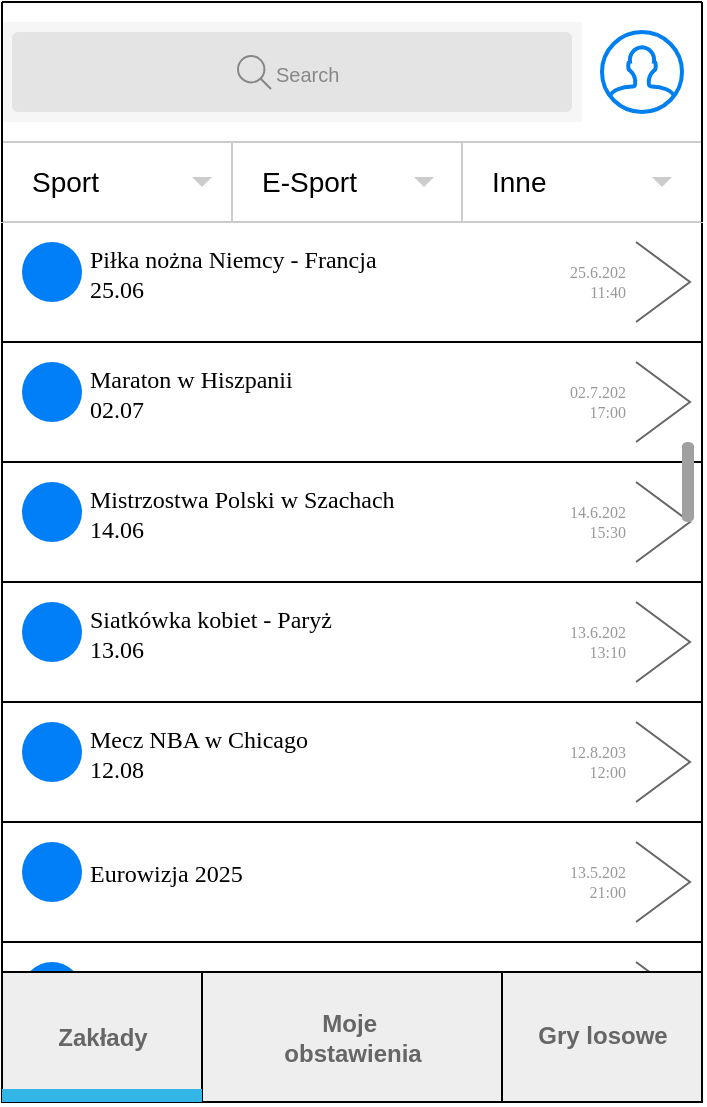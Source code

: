<mxfile version="27.0.6">
  <diagram name="Page-1" id="MGUYogNoVj9ggv2rBeZF">
    <mxGraphModel dx="1188" dy="659" grid="1" gridSize="10" guides="1" tooltips="1" connect="1" arrows="1" fold="1" page="1" pageScale="1" pageWidth="350" pageHeight="625" background="#ffffff" math="0" shadow="0">
      <root>
        <mxCell id="0" />
        <mxCell id="1" parent="0" />
        <mxCell id="UgLzqwO8WUcNo-VI_L2k-13" value="" style="shape=rect;fillColor=#F6F6F6;strokeColor=none;" parent="1" vertex="1">
          <mxGeometry y="20" width="290" height="50" as="geometry" />
        </mxCell>
        <mxCell id="UgLzqwO8WUcNo-VI_L2k-14" value="" style="html=1;strokeWidth=1;shadow=0;dashed=0;shape=mxgraph.ios7ui.marginRect;rx=3;ry=3;rectMargin=5;fillColor=#E4E4E4;strokeColor=none;" parent="UgLzqwO8WUcNo-VI_L2k-13" vertex="1">
          <mxGeometry width="290" height="50" as="geometry" />
        </mxCell>
        <mxCell id="UgLzqwO8WUcNo-VI_L2k-15" value="&lt;font style=&quot;font-size: 10px;&quot;&gt;Search&lt;/font&gt;" style="shape=mxgraph.ios7.icons.looking_glass;strokeColor=#878789;fillColor=none;fontColor=#878789;labelPosition=right;verticalLabelPosition=middle;align=left;verticalAlign=middle;fontSize=6;fontStyle=0;spacingTop=2;sketch=0;html=1;" parent="UgLzqwO8WUcNo-VI_L2k-13" vertex="1">
          <mxGeometry x="0.5" y="0.5" width="16.5" height="16.5" relative="1" as="geometry">
            <mxPoint x="-27" y="-8" as="offset" />
          </mxGeometry>
        </mxCell>
        <mxCell id="UgLzqwO8WUcNo-VI_L2k-25" value="" style="endArrow=none;html=1;rounded=0;" parent="1" edge="1">
          <mxGeometry width="50" height="50" relative="1" as="geometry">
            <mxPoint y="120" as="sourcePoint" />
            <mxPoint x="349" y="120" as="targetPoint" />
          </mxGeometry>
        </mxCell>
        <mxCell id="UgLzqwO8WUcNo-VI_L2k-28" value="" style="endArrow=none;html=1;rounded=0;" parent="1" edge="1">
          <mxGeometry width="50" height="50" relative="1" as="geometry">
            <mxPoint y="80" as="sourcePoint" />
            <mxPoint x="349" y="80" as="targetPoint" />
          </mxGeometry>
        </mxCell>
        <mxCell id="UgLzqwO8WUcNo-VI_L2k-31" value="" style="shape=rect;strokeColor=default;fillColor=default;gradientColor=none;shadow=0;sketch=0;hachureGap=4;pointerEvents=0;fontFamily=Architects Daughter;fontSource=https%3A%2F%2Ffonts.googleapis.com%2Fcss%3Ffamily%3DArchitects%2BDaughter;fontSize=20;" parent="1" vertex="1">
          <mxGeometry y="120" width="350" height="60" as="geometry" />
        </mxCell>
        <mxCell id="UgLzqwO8WUcNo-VI_L2k-32" value="&lt;font style=&quot;font-size: 12px;&quot;&gt;Piłka nożna Niemcy - Francja&lt;/font&gt;&lt;div&gt;&lt;font style=&quot;font-size: 12px;&quot;&gt;25.06&lt;/font&gt;&lt;/div&gt;" style="shape=ellipse;strokeColor=none;fillColor=#007FF8;fontSize=8;fontColor=#000000;align=left;spacingTop=1;spacingLeft=2;labelPosition=right;verticalLabelPosition=middle;verticalAlign=middle;sketch=0;hachureGap=4;pointerEvents=0;fontFamily=Verdana;html=1;" parent="UgLzqwO8WUcNo-VI_L2k-31" vertex="1">
          <mxGeometry width="30" height="30" relative="1" as="geometry">
            <mxPoint x="10" y="10" as="offset" />
          </mxGeometry>
        </mxCell>
        <mxCell id="UgLzqwO8WUcNo-VI_L2k-33" value="25.6.202&lt;div&gt;11:40&lt;/div&gt;" style="shape=mxgraph.ios7.misc.right;strokeColor=#666666;labelPosition=left;verticalLabelPosition=middle;align=right;verticalAlign=middle;fontSize=8;spacingRight=4;fontColor=#999999;sketch=0;hachureGap=4;pointerEvents=0;fontFamily=Verdana;html=1;" parent="UgLzqwO8WUcNo-VI_L2k-31" vertex="1">
          <mxGeometry x="1" width="27" height="40" relative="1" as="geometry">
            <mxPoint x="-33" y="10" as="offset" />
          </mxGeometry>
        </mxCell>
        <mxCell id="UgLzqwO8WUcNo-VI_L2k-42" value="" style="shape=rect;strokeColor=default;fillColor=default;gradientColor=none;shadow=0;sketch=0;hachureGap=4;pointerEvents=0;fontFamily=Architects Daughter;fontSource=https%3A%2F%2Ffonts.googleapis.com%2Fcss%3Ffamily%3DArchitects%2BDaughter;fontSize=20;" parent="1" vertex="1">
          <mxGeometry y="180" width="350" height="60" as="geometry" />
        </mxCell>
        <mxCell id="UgLzqwO8WUcNo-VI_L2k-43" value="&lt;span style=&quot;font-size: 12px;&quot;&gt;Maraton w Hiszpanii&lt;/span&gt;&lt;div&gt;&lt;span style=&quot;font-size: 12px;&quot;&gt;02.07&lt;/span&gt;&lt;/div&gt;" style="shape=ellipse;strokeColor=none;fillColor=#007FF8;fontSize=8;fontColor=#000000;align=left;spacingTop=1;spacingLeft=2;labelPosition=right;verticalLabelPosition=middle;verticalAlign=middle;sketch=0;hachureGap=4;pointerEvents=0;fontFamily=Verdana;html=1;" parent="UgLzqwO8WUcNo-VI_L2k-42" vertex="1">
          <mxGeometry width="30" height="30" relative="1" as="geometry">
            <mxPoint x="10" y="10" as="offset" />
          </mxGeometry>
        </mxCell>
        <mxCell id="UgLzqwO8WUcNo-VI_L2k-44" value="02.7.202&lt;div&gt;17:00&lt;/div&gt;" style="shape=mxgraph.ios7.misc.right;strokeColor=#666666;labelPosition=left;verticalLabelPosition=middle;align=right;verticalAlign=middle;fontSize=8;spacingRight=4;fontColor=#999999;sketch=0;hachureGap=4;pointerEvents=0;fontFamily=Verdana;html=1;" parent="UgLzqwO8WUcNo-VI_L2k-42" vertex="1">
          <mxGeometry x="1" width="27" height="40" relative="1" as="geometry">
            <mxPoint x="-33" y="10" as="offset" />
          </mxGeometry>
        </mxCell>
        <mxCell id="UgLzqwO8WUcNo-VI_L2k-51" value="" style="shape=rect;strokeColor=default;fillColor=default;gradientColor=none;shadow=0;sketch=0;hachureGap=4;pointerEvents=0;fontFamily=Architects Daughter;fontSource=https%3A%2F%2Ffonts.googleapis.com%2Fcss%3Ffamily%3DArchitects%2BDaughter;fontSize=20;" parent="1" vertex="1">
          <mxGeometry y="240" width="350" height="60" as="geometry" />
        </mxCell>
        <mxCell id="UgLzqwO8WUcNo-VI_L2k-52" value="&lt;span style=&quot;font-size: 12px;&quot;&gt;Mistrzostwa Polski w Szachach&lt;/span&gt;&lt;div&gt;&lt;span style=&quot;font-size: 12px;&quot;&gt;14.06&lt;/span&gt;&lt;/div&gt;" style="shape=ellipse;strokeColor=none;fillColor=#007FF8;fontSize=8;fontColor=#000000;align=left;spacingTop=1;spacingLeft=2;labelPosition=right;verticalLabelPosition=middle;verticalAlign=middle;sketch=0;hachureGap=4;pointerEvents=0;fontFamily=Verdana;html=1;" parent="UgLzqwO8WUcNo-VI_L2k-51" vertex="1">
          <mxGeometry width="30" height="30" relative="1" as="geometry">
            <mxPoint x="10" y="10" as="offset" />
          </mxGeometry>
        </mxCell>
        <mxCell id="UgLzqwO8WUcNo-VI_L2k-53" value="14.6.202&lt;div&gt;15:30&lt;/div&gt;" style="shape=mxgraph.ios7.misc.right;strokeColor=#666666;labelPosition=left;verticalLabelPosition=middle;align=right;verticalAlign=middle;fontSize=8;spacingRight=4;fontColor=#999999;sketch=0;hachureGap=4;pointerEvents=0;fontFamily=Verdana;html=1;" parent="UgLzqwO8WUcNo-VI_L2k-51" vertex="1">
          <mxGeometry x="1" width="27" height="40" relative="1" as="geometry">
            <mxPoint x="-33" y="10" as="offset" />
          </mxGeometry>
        </mxCell>
        <mxCell id="UgLzqwO8WUcNo-VI_L2k-54" value="" style="shape=rect;strokeColor=default;fillColor=default;gradientColor=none;shadow=0;sketch=0;hachureGap=4;pointerEvents=0;fontFamily=Architects Daughter;fontSource=https%3A%2F%2Ffonts.googleapis.com%2Fcss%3Ffamily%3DArchitects%2BDaughter;fontSize=20;" parent="1" vertex="1">
          <mxGeometry y="420" width="350" height="60" as="geometry" />
        </mxCell>
        <mxCell id="UgLzqwO8WUcNo-VI_L2k-55" value="&lt;span style=&quot;font-size: 12px;&quot;&gt;Eurowizja 2025&lt;/span&gt;" style="shape=ellipse;strokeColor=none;fillColor=#007FF8;fontSize=8;fontColor=#000000;align=left;spacingTop=1;spacingLeft=2;labelPosition=right;verticalLabelPosition=middle;verticalAlign=middle;sketch=0;hachureGap=4;pointerEvents=0;fontFamily=Verdana;html=1;" parent="UgLzqwO8WUcNo-VI_L2k-54" vertex="1">
          <mxGeometry width="30" height="30" relative="1" as="geometry">
            <mxPoint x="10" y="10" as="offset" />
          </mxGeometry>
        </mxCell>
        <mxCell id="UgLzqwO8WUcNo-VI_L2k-56" value="13.5.202&lt;div&gt;21:00&lt;/div&gt;" style="shape=mxgraph.ios7.misc.right;strokeColor=#666666;labelPosition=left;verticalLabelPosition=middle;align=right;verticalAlign=middle;fontSize=8;spacingRight=4;fontColor=#999999;sketch=0;hachureGap=4;pointerEvents=0;fontFamily=Verdana;html=1;" parent="UgLzqwO8WUcNo-VI_L2k-54" vertex="1">
          <mxGeometry x="1" width="27" height="40" relative="1" as="geometry">
            <mxPoint x="-33" y="10" as="offset" />
          </mxGeometry>
        </mxCell>
        <mxCell id="UgLzqwO8WUcNo-VI_L2k-57" value="" style="shape=rect;strokeColor=default;fillColor=default;gradientColor=none;shadow=0;sketch=0;hachureGap=4;pointerEvents=0;fontFamily=Architects Daughter;fontSource=https%3A%2F%2Ffonts.googleapis.com%2Fcss%3Ffamily%3DArchitects%2BDaughter;fontSize=20;" parent="1" vertex="1">
          <mxGeometry y="300" width="350" height="60" as="geometry" />
        </mxCell>
        <mxCell id="UgLzqwO8WUcNo-VI_L2k-58" value="&lt;span style=&quot;font-size: 12px;&quot;&gt;Siatkówka kobiet - Paryż&lt;/span&gt;&lt;div&gt;&lt;span style=&quot;font-size: 12px;&quot;&gt;13.06&lt;/span&gt;&lt;/div&gt;" style="shape=ellipse;strokeColor=none;fillColor=#007FF8;fontSize=8;fontColor=#000000;align=left;spacingTop=1;spacingLeft=2;labelPosition=right;verticalLabelPosition=middle;verticalAlign=middle;sketch=0;hachureGap=4;pointerEvents=0;fontFamily=Verdana;html=1;" parent="UgLzqwO8WUcNo-VI_L2k-57" vertex="1">
          <mxGeometry width="30" height="30" relative="1" as="geometry">
            <mxPoint x="10" y="10" as="offset" />
          </mxGeometry>
        </mxCell>
        <mxCell id="UgLzqwO8WUcNo-VI_L2k-59" value="13.6.202&lt;div&gt;13:10&lt;/div&gt;" style="shape=mxgraph.ios7.misc.right;strokeColor=#666666;labelPosition=left;verticalLabelPosition=middle;align=right;verticalAlign=middle;fontSize=8;spacingRight=4;fontColor=#999999;sketch=0;hachureGap=4;pointerEvents=0;fontFamily=Verdana;html=1;" parent="UgLzqwO8WUcNo-VI_L2k-57" vertex="1">
          <mxGeometry x="1" width="27" height="40" relative="1" as="geometry">
            <mxPoint x="-33" y="10" as="offset" />
          </mxGeometry>
        </mxCell>
        <mxCell id="UgLzqwO8WUcNo-VI_L2k-60" value="" style="shape=rect;strokeColor=default;fillColor=default;gradientColor=none;shadow=0;sketch=0;hachureGap=4;pointerEvents=0;fontFamily=Architects Daughter;fontSource=https%3A%2F%2Ffonts.googleapis.com%2Fcss%3Ffamily%3DArchitects%2BDaughter;fontSize=20;" parent="1" vertex="1">
          <mxGeometry y="360" width="350" height="60" as="geometry" />
        </mxCell>
        <mxCell id="UgLzqwO8WUcNo-VI_L2k-61" value="&lt;span style=&quot;font-size: 12px;&quot;&gt;Mecz NBA w Chicago&lt;/span&gt;&lt;div&gt;&lt;span style=&quot;font-size: 12px;&quot;&gt;12.08&lt;/span&gt;&lt;/div&gt;" style="shape=ellipse;strokeColor=none;fillColor=#007FF8;fontSize=8;fontColor=#000000;align=left;spacingTop=1;spacingLeft=2;labelPosition=right;verticalLabelPosition=middle;verticalAlign=middle;sketch=0;hachureGap=4;pointerEvents=0;fontFamily=Verdana;html=1;" parent="UgLzqwO8WUcNo-VI_L2k-60" vertex="1">
          <mxGeometry width="30" height="30" relative="1" as="geometry">
            <mxPoint x="10" y="10" as="offset" />
          </mxGeometry>
        </mxCell>
        <mxCell id="UgLzqwO8WUcNo-VI_L2k-62" value="12.8.203&lt;div&gt;12:00&lt;/div&gt;" style="shape=mxgraph.ios7.misc.right;strokeColor=#666666;labelPosition=left;verticalLabelPosition=middle;align=right;verticalAlign=middle;fontSize=8;spacingRight=4;fontColor=#999999;sketch=0;hachureGap=4;pointerEvents=0;fontFamily=Verdana;html=1;" parent="UgLzqwO8WUcNo-VI_L2k-60" vertex="1">
          <mxGeometry x="1" width="27" height="40" relative="1" as="geometry">
            <mxPoint x="-33" y="10" as="offset" />
          </mxGeometry>
        </mxCell>
        <mxCell id="UgLzqwO8WUcNo-VI_L2k-46" value="" style="html=1;verticalLabelPosition=bottom;labelBackgroundColor=#ffffff;verticalAlign=top;shadow=0;dashed=0;strokeWidth=2;shape=mxgraph.ios7.misc.scroll_(vertical);fillColor=#a0a0a0;movable=1;resizable=1;rotatable=1;deletable=1;editable=1;locked=0;connectable=1;" parent="1" vertex="1">
          <mxGeometry x="340" y="230" width="6" height="40" as="geometry" />
        </mxCell>
        <mxCell id="UgLzqwO8WUcNo-VI_L2k-75" value="" style="shape=rect;strokeColor=default;fillColor=default;gradientColor=none;shadow=0;sketch=0;hachureGap=4;pointerEvents=0;fontFamily=Architects Daughter;fontSource=https%3A%2F%2Ffonts.googleapis.com%2Fcss%3Ffamily%3DArchitects%2BDaughter;fontSize=20;" parent="1" vertex="1">
          <mxGeometry y="480" width="350" height="80" as="geometry" />
        </mxCell>
        <mxCell id="UgLzqwO8WUcNo-VI_L2k-76" value="" style="shape=ellipse;strokeColor=none;fillColor=#007FF8;fontSize=8;fontColor=#000000;align=left;spacingTop=1;spacingLeft=2;labelPosition=right;verticalLabelPosition=middle;verticalAlign=middle;sketch=0;hachureGap=4;pointerEvents=0;fontFamily=Verdana;html=1;" parent="UgLzqwO8WUcNo-VI_L2k-75" vertex="1">
          <mxGeometry width="30" height="30" relative="1" as="geometry">
            <mxPoint x="10" y="10" as="offset" />
          </mxGeometry>
        </mxCell>
        <mxCell id="UgLzqwO8WUcNo-VI_L2k-77" value="13.5.202&lt;div&gt;21:00&lt;/div&gt;" style="shape=mxgraph.ios7.misc.right;strokeColor=#666666;labelPosition=left;verticalLabelPosition=middle;align=right;verticalAlign=middle;fontSize=8;spacingRight=4;fontColor=#999999;sketch=0;hachureGap=4;pointerEvents=0;fontFamily=Verdana;html=1;" parent="UgLzqwO8WUcNo-VI_L2k-75" vertex="1">
          <mxGeometry x="1" width="27" height="40" relative="1" as="geometry">
            <mxPoint x="-33" y="10" as="offset" />
          </mxGeometry>
        </mxCell>
        <mxCell id="Rik8_3UsQrIRvoAK4gwr-15" value="" style="strokeWidth=1;html=1;shadow=0;dashed=0;shape=mxgraph.android.rrect;rSize=0;fillColor=#eeeeee;strokeColor=default;" parent="UgLzqwO8WUcNo-VI_L2k-75" vertex="1">
          <mxGeometry y="15" width="350" height="65" as="geometry" />
        </mxCell>
        <mxCell id="Rik8_3UsQrIRvoAK4gwr-16" value="" style="strokeWidth=1;html=1;shadow=0;dashed=0;shape=mxgraph.android.anchor;fontStyle=1;fontColor=#666666;" parent="Rik8_3UsQrIRvoAK4gwr-15" vertex="1">
          <mxGeometry width="50" height="65" as="geometry" />
        </mxCell>
        <mxCell id="Rik8_3UsQrIRvoAK4gwr-17" value="Zakłady" style="strokeWidth=1;html=1;shadow=0;dashed=0;shape=mxgraph.android.rrect;rSize=0;fontStyle=1;fillColor=none;strokeColor=default;fontColor=#666666;" parent="Rik8_3UsQrIRvoAK4gwr-15" vertex="1">
          <mxGeometry width="100" height="65" as="geometry" />
        </mxCell>
        <mxCell id="Rik8_3UsQrIRvoAK4gwr-18" value="" style="strokeWidth=1;html=1;shadow=0;dashed=0;shape=mxgraph.android.rrect;rSize=0;fillColor=#33b5e5;strokeColor=none;" parent="Rik8_3UsQrIRvoAK4gwr-17" vertex="1">
          <mxGeometry y="58.5" width="100" height="6.5" as="geometry" />
        </mxCell>
        <mxCell id="Rik8_3UsQrIRvoAK4gwr-20" value="Gry losowe" style="strokeWidth=1;html=1;shadow=0;dashed=0;shape=mxgraph.android.anchor;fontStyle=1;fontColor=#666666;strokeColor=default;" parent="Rik8_3UsQrIRvoAK4gwr-15" vertex="1">
          <mxGeometry x="250" y="-0.001" width="100" height="65" as="geometry" />
        </mxCell>
        <mxCell id="Rik8_3UsQrIRvoAK4gwr-19" value="&lt;div&gt;Moje&amp;nbsp;&lt;/div&gt;&lt;div&gt;obstawienia&lt;/div&gt;" style="strokeWidth=1;html=1;shadow=0;dashed=0;shape=mxgraph.android.anchor;fontStyle=1;fontColor=#666666;strokeColor=default;" parent="Rik8_3UsQrIRvoAK4gwr-15" vertex="1">
          <mxGeometry x="124" width="102.5" height="65" as="geometry" />
        </mxCell>
        <mxCell id="Rik8_3UsQrIRvoAK4gwr-23" value="" style="endArrow=none;html=1;rounded=0;" parent="Rik8_3UsQrIRvoAK4gwr-15" edge="1">
          <mxGeometry width="50" height="50" relative="1" as="geometry">
            <mxPoint x="250" as="sourcePoint" />
            <mxPoint x="250" y="65" as="targetPoint" />
          </mxGeometry>
        </mxCell>
        <mxCell id="Rik8_3UsQrIRvoAK4gwr-1" value="" style="dashed=0;align=center;fontSize=12;shape=rect;fillColor=#ffffff;strokeColor=#cccccc;whiteSpace=wrap;html=1;" parent="1" vertex="1">
          <mxGeometry y="80" width="120" height="40" as="geometry" />
        </mxCell>
        <mxCell id="Rik8_3UsQrIRvoAK4gwr-2" value="Sport" style="text;fontColor=#000000;verticalAlign=middle;spacingLeft=13;fontSize=14;whiteSpace=wrap;html=1;" parent="Rik8_3UsQrIRvoAK4gwr-1" vertex="1">
          <mxGeometry width="116" height="40" as="geometry" />
        </mxCell>
        <mxCell id="Rik8_3UsQrIRvoAK4gwr-3" value="" style="dashed=0;html=1;shape=mxgraph.gmdl.triangle;fillColor=#cccccc;strokeColor=none;" parent="Rik8_3UsQrIRvoAK4gwr-1" vertex="1">
          <mxGeometry x="1" y="0.5" width="10" height="5" relative="1" as="geometry">
            <mxPoint x="-25" y="-2.5" as="offset" />
          </mxGeometry>
        </mxCell>
        <mxCell id="Rik8_3UsQrIRvoAK4gwr-4" value="" style="dashed=0;align=center;fontSize=12;shape=rect;fillColor=#ffffff;strokeColor=#cccccc;whiteSpace=wrap;html=1;" parent="1" vertex="1">
          <mxGeometry x="115" y="80" width="116" height="40" as="geometry" />
        </mxCell>
        <mxCell id="Rik8_3UsQrIRvoAK4gwr-5" value="E-Sport" style="text;fontColor=#000000;verticalAlign=middle;spacingLeft=13;fontSize=14;whiteSpace=wrap;html=1;" parent="Rik8_3UsQrIRvoAK4gwr-4" vertex="1">
          <mxGeometry width="116" height="40" as="geometry" />
        </mxCell>
        <mxCell id="Rik8_3UsQrIRvoAK4gwr-6" value="" style="dashed=0;html=1;shape=mxgraph.gmdl.triangle;fillColor=#cccccc;strokeColor=none;" parent="Rik8_3UsQrIRvoAK4gwr-4" vertex="1">
          <mxGeometry x="1" y="0.5" width="10" height="5" relative="1" as="geometry">
            <mxPoint x="-25" y="-2.5" as="offset" />
          </mxGeometry>
        </mxCell>
        <mxCell id="Rik8_3UsQrIRvoAK4gwr-8" value="" style="dashed=0;align=center;fontSize=12;shape=rect;fillColor=#ffffff;strokeColor=#cccccc;whiteSpace=wrap;html=1;" parent="1" vertex="1">
          <mxGeometry x="230" y="80" width="120" height="40" as="geometry" />
        </mxCell>
        <mxCell id="Rik8_3UsQrIRvoAK4gwr-9" value="Inne" style="text;fontColor=#000000;verticalAlign=middle;spacingLeft=13;fontSize=14;whiteSpace=wrap;html=1;" parent="Rik8_3UsQrIRvoAK4gwr-8" vertex="1">
          <mxGeometry width="120.0" height="40" as="geometry" />
        </mxCell>
        <mxCell id="Rik8_3UsQrIRvoAK4gwr-10" value="" style="dashed=0;html=1;shape=mxgraph.gmdl.triangle;fillColor=#cccccc;strokeColor=none;" parent="Rik8_3UsQrIRvoAK4gwr-8" vertex="1">
          <mxGeometry x="1" y="0.5" width="10" height="5" relative="1" as="geometry">
            <mxPoint x="-25" y="-2.5" as="offset" />
          </mxGeometry>
        </mxCell>
        <mxCell id="Rik8_3UsQrIRvoAK4gwr-24" value="" style="html=1;verticalLabelPosition=bottom;align=center;labelBackgroundColor=#ffffff;verticalAlign=top;strokeWidth=2;strokeColor=#0080F0;shadow=0;dashed=0;shape=mxgraph.ios7.icons.user;" parent="1" vertex="1">
          <mxGeometry x="300" y="25" width="40" height="40" as="geometry" />
        </mxCell>
        <mxCell id="BfKPiQaWjMH25msnquYH-19" value="" style="group" vertex="1" connectable="0" parent="1">
          <mxGeometry y="10" width="350" height="110" as="geometry" />
        </mxCell>
        <mxCell id="BfKPiQaWjMH25msnquYH-13" value="" style="endArrow=none;html=1;rounded=0;exitX=0;exitY=0;exitDx=0;exitDy=0;" edge="1" parent="BfKPiQaWjMH25msnquYH-19" source="UgLzqwO8WUcNo-VI_L2k-31">
          <mxGeometry width="50" height="50" relative="1" as="geometry">
            <mxPoint y="73.333" as="sourcePoint" />
            <mxPoint as="targetPoint" />
          </mxGeometry>
        </mxCell>
        <mxCell id="BfKPiQaWjMH25msnquYH-16" value="" style="endArrow=none;html=1;rounded=0;" edge="1" parent="BfKPiQaWjMH25msnquYH-19">
          <mxGeometry width="50" height="50" relative="1" as="geometry">
            <mxPoint x="350" y="110" as="sourcePoint" />
            <mxPoint x="350" as="targetPoint" />
          </mxGeometry>
        </mxCell>
        <mxCell id="BfKPiQaWjMH25msnquYH-18" value="" style="endArrow=none;html=1;rounded=0;" edge="1" parent="BfKPiQaWjMH25msnquYH-19">
          <mxGeometry width="50" height="50" relative="1" as="geometry">
            <mxPoint as="sourcePoint" />
            <mxPoint x="350" as="targetPoint" />
            <Array as="points">
              <mxPoint x="180" />
            </Array>
          </mxGeometry>
        </mxCell>
      </root>
    </mxGraphModel>
  </diagram>
</mxfile>
